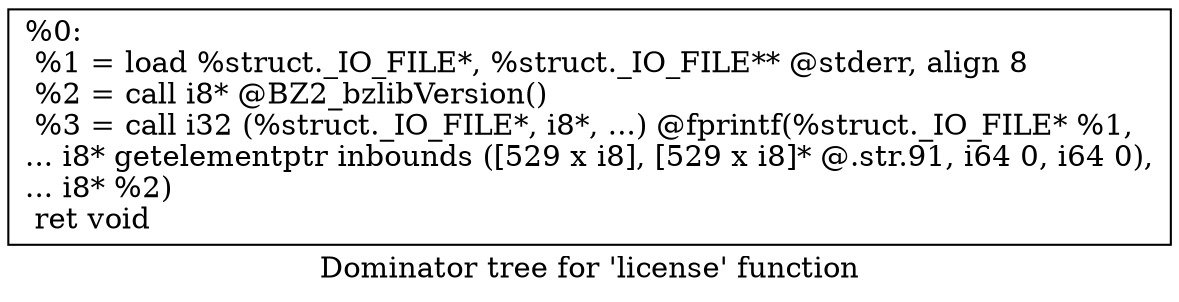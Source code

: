 digraph "Dominator tree for 'license' function" {
	label="Dominator tree for 'license' function";

	Node0xce8b70 [shape=record,label="{%0:\l  %1 = load %struct._IO_FILE*, %struct._IO_FILE** @stderr, align 8\l  %2 = call i8* @BZ2_bzlibVersion()\l  %3 = call i32 (%struct._IO_FILE*, i8*, ...) @fprintf(%struct._IO_FILE* %1,\l... i8* getelementptr inbounds ([529 x i8], [529 x i8]* @.str.91, i64 0, i64 0),\l... i8* %2)\l  ret void\l}"];
}

